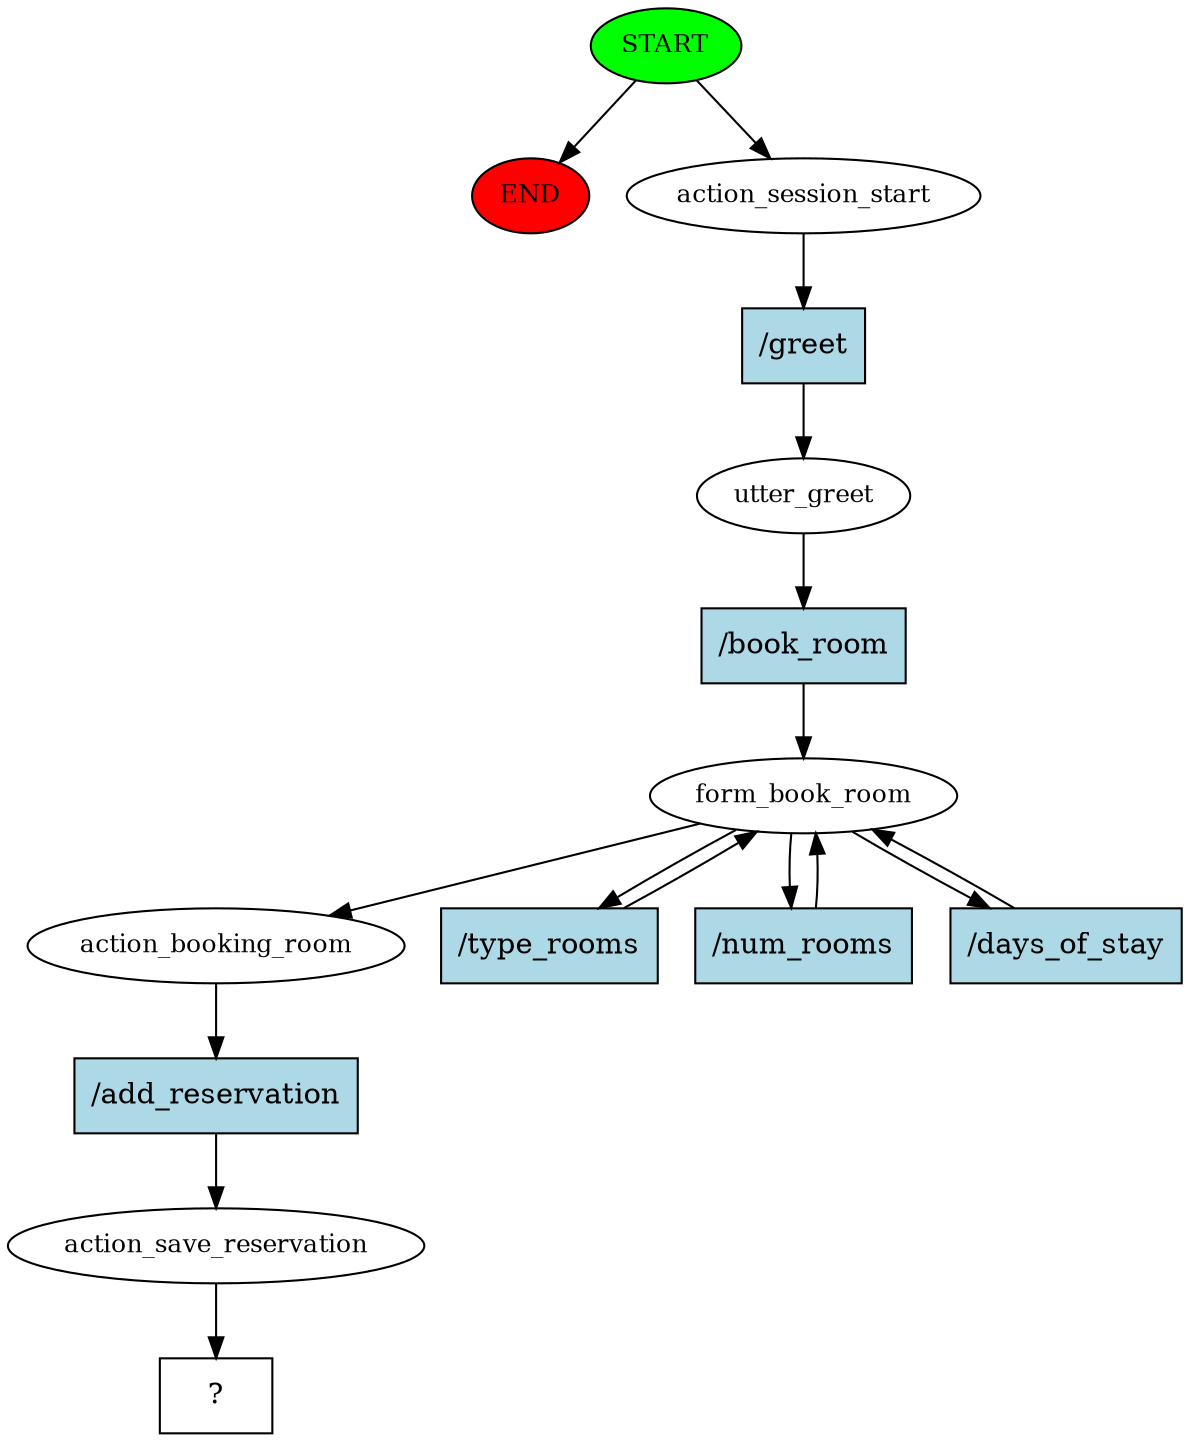 digraph  {
0 [class="start active", fillcolor=green, fontsize=12, label=START, style=filled];
"-1" [class=end, fillcolor=red, fontsize=12, label=END, style=filled];
1 [class=active, fontsize=12, label=action_session_start];
2 [class=active, fontsize=12, label=utter_greet];
3 [class=active, fontsize=12, label=form_book_room];
7 [class=active, fontsize=12, label=action_booking_room];
8 [class=active, fontsize=12, label=action_save_reservation];
9 [class="intent dashed active", label="  ?  ", shape=rect];
10 [class="intent active", fillcolor=lightblue, label="/greet", shape=rect, style=filled];
11 [class="intent active", fillcolor=lightblue, label="/book_room", shape=rect, style=filled];
12 [class="intent active", fillcolor=lightblue, label="/type_rooms", shape=rect, style=filled];
13 [class="intent active", fillcolor=lightblue, label="/num_rooms", shape=rect, style=filled];
14 [class="intent active", fillcolor=lightblue, label="/days_of_stay", shape=rect, style=filled];
15 [class="intent active", fillcolor=lightblue, label="/add_reservation", shape=rect, style=filled];
0 -> "-1"  [class="", key=NONE, label=""];
0 -> 1  [class=active, key=NONE, label=""];
1 -> 10  [class=active, key=0];
2 -> 11  [class=active, key=0];
3 -> 7  [class=active, key=NONE, label=""];
3 -> 12  [class=active, key=0];
3 -> 13  [class=active, key=0];
3 -> 14  [class=active, key=0];
7 -> 15  [class=active, key=0];
8 -> 9  [class=active, key=NONE, label=""];
10 -> 2  [class=active, key=0];
11 -> 3  [class=active, key=0];
12 -> 3  [class=active, key=0];
13 -> 3  [class=active, key=0];
14 -> 3  [class=active, key=0];
15 -> 8  [class=active, key=0];
}
